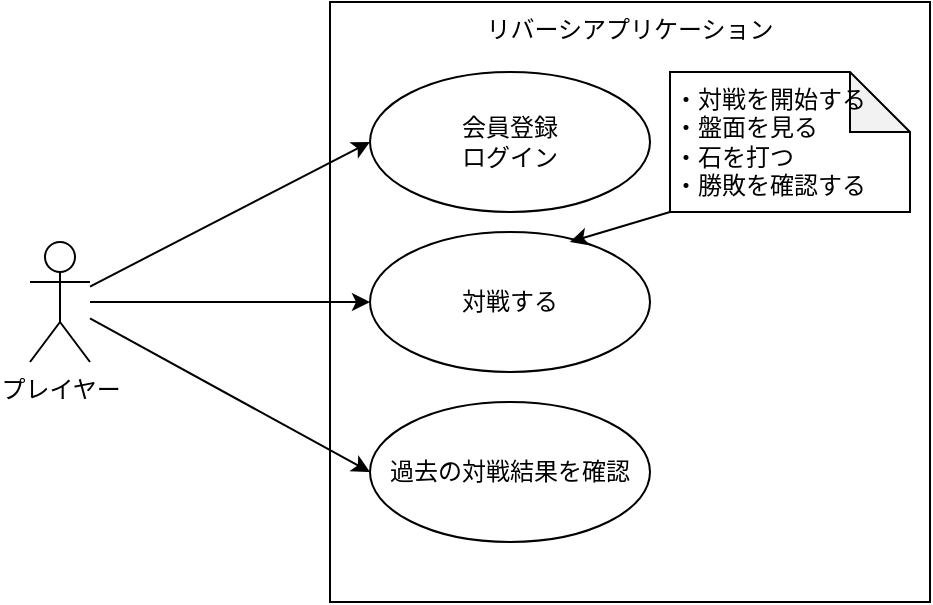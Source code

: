 <mxfile>
    <diagram id="7IOep_9VwoODRE2XVWC-" name="ページ1">
        <mxGraphModel dx="329" dy="579" grid="1" gridSize="10" guides="1" tooltips="1" connect="1" arrows="1" fold="1" page="1" pageScale="1" pageWidth="827" pageHeight="1169" math="0" shadow="0">
            <root>
                <mxCell id="0"/>
                <mxCell id="1" parent="0"/>
                <mxCell id="2" value="リバーシアプリケーション" style="whiteSpace=wrap;html=1;aspect=fixed;verticalAlign=top;" vertex="1" parent="1">
                    <mxGeometry x="220" y="160" width="300" height="300" as="geometry"/>
                </mxCell>
                <mxCell id="5" style="edgeStyle=none;html=1;entryX=0;entryY=0.5;entryDx=0;entryDy=0;" edge="1" parent="1" source="3" target="4">
                    <mxGeometry relative="1" as="geometry"/>
                </mxCell>
                <mxCell id="11" style="edgeStyle=none;html=1;entryX=0;entryY=0.5;entryDx=0;entryDy=0;" edge="1" parent="1" source="3" target="8">
                    <mxGeometry relative="1" as="geometry"/>
                </mxCell>
                <mxCell id="12" style="edgeStyle=none;html=1;entryX=0;entryY=0.5;entryDx=0;entryDy=0;" edge="1" parent="1" source="3" target="9">
                    <mxGeometry relative="1" as="geometry"/>
                </mxCell>
                <mxCell id="3" value="プレイヤー" style="shape=umlActor;verticalLabelPosition=bottom;verticalAlign=top;html=1;outlineConnect=0;" vertex="1" parent="1">
                    <mxGeometry x="70" y="280" width="30" height="60" as="geometry"/>
                </mxCell>
                <mxCell id="4" value="対戦する" style="ellipse;whiteSpace=wrap;html=1;" vertex="1" parent="1">
                    <mxGeometry x="240" y="275" width="140" height="70" as="geometry"/>
                </mxCell>
                <mxCell id="7" style="edgeStyle=none;html=1;exitX=0;exitY=1;exitDx=0;exitDy=0;exitPerimeter=0;entryX=0.714;entryY=0.071;entryDx=0;entryDy=0;entryPerimeter=0;" edge="1" parent="1" source="6" target="4">
                    <mxGeometry relative="1" as="geometry"/>
                </mxCell>
                <mxCell id="6" value="・対戦を開始する&lt;br&gt;・盤面を見る&lt;br&gt;&lt;div style=&quot;&quot;&gt;&lt;span style=&quot;background-color: initial;&quot;&gt;・石を打つ&lt;/span&gt;&lt;/div&gt;&lt;div style=&quot;&quot;&gt;&lt;span style=&quot;background-color: initial;&quot;&gt;・勝敗を確認する&lt;/span&gt;&lt;/div&gt;" style="shape=note;whiteSpace=wrap;html=1;backgroundOutline=1;darkOpacity=0.05;align=left;" vertex="1" parent="1">
                    <mxGeometry x="390" y="195" width="120" height="70" as="geometry"/>
                </mxCell>
                <mxCell id="8" value="会員登録&lt;br&gt;ログイン" style="ellipse;whiteSpace=wrap;html=1;" vertex="1" parent="1">
                    <mxGeometry x="240" y="195" width="140" height="70" as="geometry"/>
                </mxCell>
                <mxCell id="9" value="過去の対戦結果を確認" style="ellipse;whiteSpace=wrap;html=1;" vertex="1" parent="1">
                    <mxGeometry x="240" y="360" width="140" height="70" as="geometry"/>
                </mxCell>
            </root>
        </mxGraphModel>
    </diagram>
</mxfile>